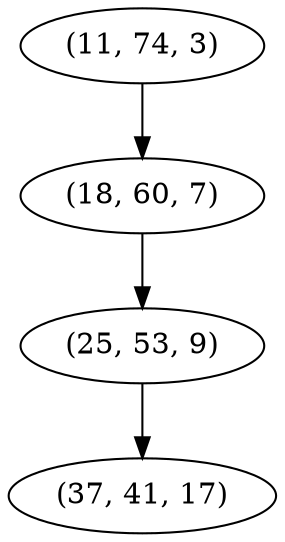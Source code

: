 digraph tree {
    "(11, 74, 3)";
    "(18, 60, 7)";
    "(25, 53, 9)";
    "(37, 41, 17)";
    "(11, 74, 3)" -> "(18, 60, 7)";
    "(18, 60, 7)" -> "(25, 53, 9)";
    "(25, 53, 9)" -> "(37, 41, 17)";
}

